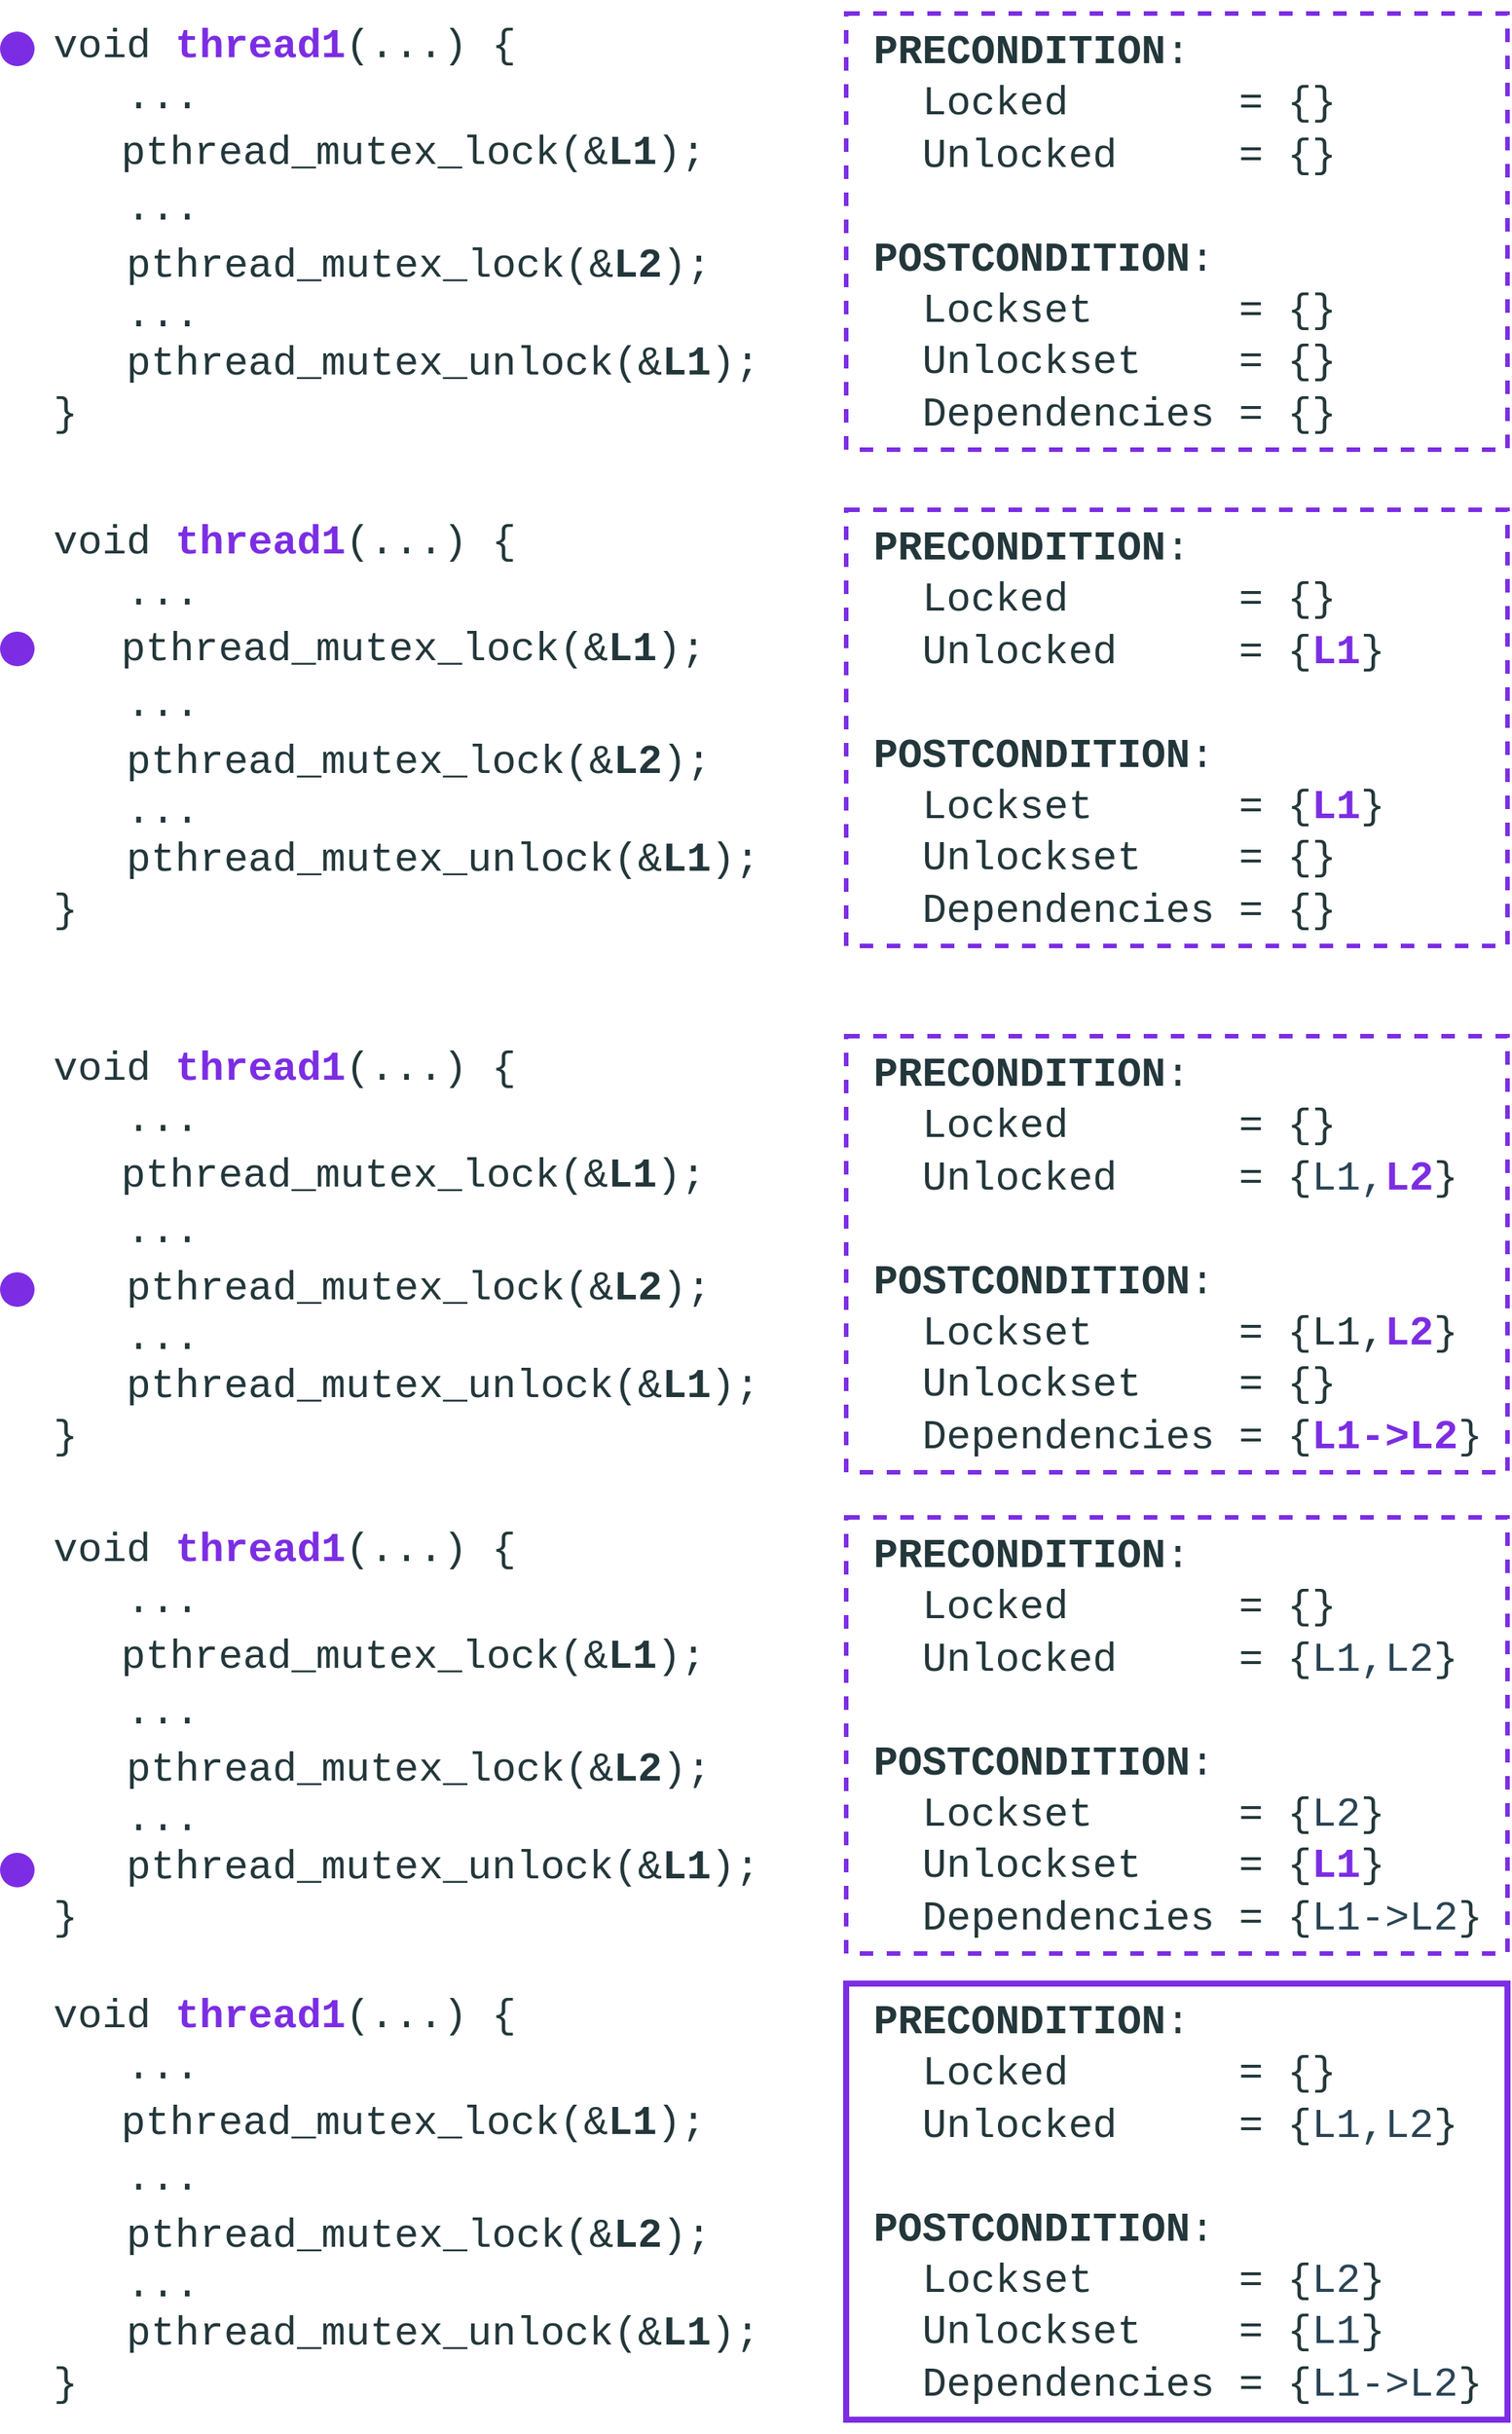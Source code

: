 <mxfile version="15.6.8" type="device"><diagram id="uquq1hzny3rS7tJrx0Bn" name="Page-1"><mxGraphModel dx="-223" dy="-286" grid="1" gridSize="10" guides="1" tooltips="1" connect="1" arrows="1" fold="1" page="1" pageScale="1" pageWidth="1169" pageHeight="827" math="0" shadow="0"><root><mxCell id="0"/><mxCell id="1" parent="0"/><mxCell id="RF2zgm_SK1Zi8dZVc-mU-4" value="" style="group" parent="1" vertex="1" connectable="0"><mxGeometry x="2000" y="1270" width="1003" height="290" as="geometry"/></mxCell><mxCell id="RF2zgm_SK1Zi8dZVc-mU-1" value="&lt;p style=&quot;line-height: 250%&quot;&gt;&lt;/p&gt;&lt;div style=&quot;text-align: left ; font-size: 27px&quot;&gt;&lt;font style=&quot;font-size: 27px&quot;&gt;&lt;font face=&quot;Courier New&quot; style=&quot;color: rgb(35 , 55 , 59) ; font-size: 27px&quot;&gt;void &lt;/font&gt;&lt;font face=&quot;Courier New&quot; style=&quot;font-size: 27px&quot; color=&quot;#7c2de3&quot;&gt;&lt;b&gt;thread1&lt;/b&gt;&lt;/font&gt;&lt;font face=&quot;Courier New&quot; style=&quot;color: rgb(35 , 55 , 59) ; font-size: 27px&quot;&gt;(...) {&lt;/font&gt;&lt;/font&gt;&lt;/div&gt;&lt;div style=&quot;text-align: left ; font-size: 27px&quot;&gt;&lt;font face=&quot;Courier New&quot; style=&quot;color: rgb(35 , 55 , 59) ; font-size: 27px&quot;&gt;&amp;nbsp; &amp;nbsp;...&lt;/font&gt;&lt;/div&gt;&lt;div style=&quot;text-align: left ; font-size: 27px&quot;&gt;&lt;font color=&quot;#23373b&quot; style=&quot;line-height: 140% ; font-size: 27px&quot;&gt;&amp;nbsp; &amp;nbsp; &amp;nbsp; &lt;font face=&quot;Courier New&quot; style=&quot;font-size: 27px&quot;&gt;pthread_mutex_lock(&amp;amp;&lt;b&gt;&lt;font style=&quot;font-size: 27px&quot;&gt;L1&lt;/font&gt;&lt;/b&gt;);&lt;/font&gt;&lt;/font&gt;&lt;/div&gt;&lt;div style=&quot;text-align: left ; font-size: 27px&quot;&gt;&lt;font face=&quot;Courier New&quot; color=&quot;#23373b&quot; style=&quot;line-height: 140% ; font-size: 27px&quot;&gt;&amp;nbsp; &amp;nbsp;...&lt;/font&gt;&lt;/div&gt;&lt;font style=&quot;font-size: 27px&quot;&gt;&lt;span style=&quot;color: rgb(35 , 55 , 59) ; font-family: &amp;#34;courier new&amp;#34; ; text-align: left&quot;&gt;&amp;nbsp;pthread_mutex_lock(&amp;amp;&lt;/span&gt;&lt;b style=&quot;color: rgb(35 , 55 , 59) ; font-family: &amp;#34;courier new&amp;#34; ; text-align: left&quot;&gt;&lt;font style=&quot;font-size: 27px&quot;&gt;L2&lt;/font&gt;&lt;/b&gt;&lt;span style=&quot;color: rgb(35 , 55 , 59) ; font-family: &amp;#34;courier new&amp;#34;&quot;&gt;);&lt;br&gt;&lt;div style=&quot;text-align: left&quot;&gt;&lt;span&gt;&amp;nbsp; &amp;nbsp;...&lt;/span&gt;&lt;/div&gt;&lt;/span&gt;&lt;span style=&quot;color: rgb(35 , 55 , 59) ; font-family: &amp;#34;courier new&amp;#34;&quot;&gt;&lt;div style=&quot;text-align: left&quot;&gt;&lt;span&gt;&amp;nbsp; &amp;nbsp;pthread_mutex_unlock(&amp;amp;&lt;/span&gt;&lt;b style=&quot;text-align: left&quot;&gt;L1&lt;/b&gt;&lt;span style=&quot;text-align: left&quot;&gt;);&lt;/span&gt;&lt;/div&gt;&lt;/span&gt;&lt;/font&gt;&lt;div style=&quot;text-align: left ; font-size: 27px&quot;&gt;&lt;font style=&quot;line-height: 140% ; font-size: 27px&quot; face=&quot;Courier New&quot; color=&quot;#23373b&quot;&gt;}&lt;/font&gt;&lt;/div&gt;&lt;p&gt;&lt;/p&gt;" style="rounded=1;whiteSpace=wrap;html=1;arcSize=6;fillColor=none;strokeColor=none;" parent="RF2zgm_SK1Zi8dZVc-mU-4" vertex="1"><mxGeometry x="23" y="56.5" width="495" height="177" as="geometry"/></mxCell><mxCell id="RF2zgm_SK1Zi8dZVc-mU-2" value="" style="ellipse;whiteSpace=wrap;html=1;aspect=fixed;shadow=0;comic=0;strokeColor=none;fillColor=#7C2DE3;" parent="RF2zgm_SK1Zi8dZVc-mU-4" vertex="1"><mxGeometry y="81" width="23" height="23" as="geometry"/></mxCell><mxCell id="RF2zgm_SK1Zi8dZVc-mU-3" value="&lt;font style=&quot;font-size: 27px&quot;&gt;&lt;font face=&quot;Courier New&quot; style=&quot;font-size: 27px&quot;&gt;&lt;b style=&quot;color: rgb(35 , 55 , 59)&quot;&gt;&amp;nbsp;PRECONDITION&lt;/b&gt;&lt;font color=&quot;#23373b&quot;&gt;:&lt;/font&gt;&lt;br&gt;&lt;font color=&quot;#23373b&quot;&gt;&amp;nbsp; &amp;nbsp;Locked&amp;nbsp; &amp;nbsp; &amp;nbsp; &amp;nbsp;= {}&lt;/font&gt;&lt;br&gt;&lt;font color=&quot;#23373b&quot;&gt;&amp;nbsp; &amp;nbsp;Unlocked&amp;nbsp; &amp;nbsp; &amp;nbsp;= {&lt;/font&gt;&lt;b&gt;&lt;font color=&quot;#7c2de3&quot;&gt;L1&lt;/font&gt;&lt;/b&gt;&lt;font color=&quot;#23373b&quot;&gt;}&lt;/font&gt;&lt;br&gt;&lt;br&gt;&lt;b style=&quot;color: rgb(35 , 55 , 59)&quot;&gt;&amp;nbsp;POSTCONDITION&lt;/b&gt;&lt;font color=&quot;#23373b&quot;&gt;:&lt;/font&gt;&lt;br&gt;&lt;font color=&quot;#23373b&quot;&gt;&amp;nbsp; &amp;nbsp;Lockset&amp;nbsp; &amp;nbsp; &amp;nbsp; = {&lt;/font&gt;&lt;/font&gt;&lt;span style=&quot;font-family: &amp;#34;courier new&amp;#34;&quot;&gt;&lt;b&gt;&lt;font color=&quot;#7c2de3&quot;&gt;L1&lt;/font&gt;&lt;/b&gt;&lt;/span&gt;&lt;font face=&quot;Courier New&quot; style=&quot;font-size: 27px&quot;&gt;&lt;font color=&quot;#23373b&quot;&gt;}&amp;nbsp;&lt;/font&gt;&lt;br&gt;&lt;font color=&quot;#23373b&quot;&gt;&amp;nbsp; &amp;nbsp;Unlockset&amp;nbsp; &amp;nbsp;&amp;nbsp;&lt;/font&gt;&lt;/font&gt;&lt;font face=&quot;Courier New&quot; style=&quot;font-size: 27px&quot;&gt;&lt;font color=&quot;#23373b&quot;&gt;= {&lt;/font&gt;&lt;/font&gt;&lt;font face=&quot;Courier New&quot; style=&quot;font-size: 27px&quot;&gt;&lt;font color=&quot;#23373b&quot;&gt;}&amp;nbsp;&lt;/font&gt;&lt;br&gt;&lt;font color=&quot;#23373b&quot;&gt;&amp;nbsp; &amp;nbsp;Dependencies = {&lt;/font&gt;&lt;font color=&quot;#23373b&quot;&gt;}&lt;/font&gt;&lt;/font&gt;&lt;font face=&quot;Courier New&quot; style=&quot;font-size: 27px&quot; color=&quot;#23373b&quot;&gt;&amp;nbsp;&lt;/font&gt;&lt;/font&gt;" style="rounded=0;whiteSpace=wrap;html=1;strokeColor=#7C2DE3;fillColor=none;align=left;strokeWidth=3;dashed=1;" parent="RF2zgm_SK1Zi8dZVc-mU-4" vertex="1"><mxGeometry x="563" width="440" height="290" as="geometry"/></mxCell><mxCell id="RF2zgm_SK1Zi8dZVc-mU-5" value="" style="group" parent="1" vertex="1" connectable="0"><mxGeometry x="2000" y="940" width="1003" height="290" as="geometry"/></mxCell><mxCell id="RF2zgm_SK1Zi8dZVc-mU-6" value="&lt;p style=&quot;line-height: 250%&quot;&gt;&lt;/p&gt;&lt;div style=&quot;text-align: left ; font-size: 27px&quot;&gt;&lt;font style=&quot;font-size: 27px&quot;&gt;&lt;font face=&quot;Courier New&quot; style=&quot;color: rgb(35 , 55 , 59) ; font-size: 27px&quot;&gt;void &lt;/font&gt;&lt;font face=&quot;Courier New&quot; style=&quot;font-size: 27px&quot; color=&quot;#7c2de3&quot;&gt;&lt;b&gt;thread1&lt;/b&gt;&lt;/font&gt;&lt;font face=&quot;Courier New&quot; style=&quot;color: rgb(35 , 55 , 59) ; font-size: 27px&quot;&gt;(...) {&lt;/font&gt;&lt;/font&gt;&lt;/div&gt;&lt;div style=&quot;text-align: left ; font-size: 27px&quot;&gt;&lt;font face=&quot;Courier New&quot; style=&quot;color: rgb(35 , 55 , 59) ; font-size: 27px&quot;&gt;&amp;nbsp; &amp;nbsp;...&lt;/font&gt;&lt;/div&gt;&lt;div style=&quot;text-align: left ; font-size: 27px&quot;&gt;&lt;font color=&quot;#23373b&quot; style=&quot;line-height: 140% ; font-size: 27px&quot;&gt;&amp;nbsp; &amp;nbsp; &amp;nbsp; &lt;font face=&quot;Courier New&quot; style=&quot;font-size: 27px&quot;&gt;pthread_mutex_lock(&amp;amp;&lt;b&gt;&lt;font style=&quot;font-size: 27px&quot;&gt;L1&lt;/font&gt;&lt;/b&gt;);&lt;/font&gt;&lt;/font&gt;&lt;/div&gt;&lt;div style=&quot;text-align: left ; font-size: 27px&quot;&gt;&lt;font face=&quot;Courier New&quot; color=&quot;#23373b&quot; style=&quot;line-height: 140% ; font-size: 27px&quot;&gt;&amp;nbsp; &amp;nbsp;...&lt;/font&gt;&lt;/div&gt;&lt;font style=&quot;font-size: 27px&quot;&gt;&lt;span style=&quot;color: rgb(35 , 55 , 59) ; font-family: &amp;#34;courier new&amp;#34; ; text-align: left&quot;&gt;&amp;nbsp;pthread_mutex_lock(&amp;amp;&lt;/span&gt;&lt;b style=&quot;color: rgb(35 , 55 , 59) ; font-family: &amp;#34;courier new&amp;#34; ; text-align: left&quot;&gt;&lt;font style=&quot;font-size: 27px&quot;&gt;L2&lt;/font&gt;&lt;/b&gt;&lt;span style=&quot;color: rgb(35 , 55 , 59) ; font-family: &amp;#34;courier new&amp;#34;&quot;&gt;);&lt;br&gt;&lt;div style=&quot;text-align: left&quot;&gt;&lt;span&gt;&amp;nbsp; &amp;nbsp;...&lt;/span&gt;&lt;/div&gt;&lt;/span&gt;&lt;span style=&quot;color: rgb(35 , 55 , 59) ; font-family: &amp;#34;courier new&amp;#34;&quot;&gt;&lt;div style=&quot;text-align: left&quot;&gt;&lt;span&gt;&amp;nbsp; &amp;nbsp;pthread_mutex_unlock(&amp;amp;&lt;/span&gt;&lt;b style=&quot;text-align: left&quot;&gt;L1&lt;/b&gt;&lt;span style=&quot;text-align: left&quot;&gt;);&lt;/span&gt;&lt;/div&gt;&lt;/span&gt;&lt;/font&gt;&lt;div style=&quot;text-align: left ; font-size: 27px&quot;&gt;&lt;font style=&quot;line-height: 140% ; font-size: 27px&quot; face=&quot;Courier New&quot; color=&quot;#23373b&quot;&gt;}&lt;/font&gt;&lt;/div&gt;&lt;p&gt;&lt;/p&gt;" style="rounded=1;whiteSpace=wrap;html=1;arcSize=6;fillColor=none;strokeColor=none;" parent="RF2zgm_SK1Zi8dZVc-mU-5" vertex="1"><mxGeometry x="23" y="56.5" width="495" height="177" as="geometry"/></mxCell><mxCell id="RF2zgm_SK1Zi8dZVc-mU-7" value="" style="ellipse;whiteSpace=wrap;html=1;aspect=fixed;shadow=0;comic=0;strokeColor=none;fillColor=#7C2DE3;" parent="RF2zgm_SK1Zi8dZVc-mU-5" vertex="1"><mxGeometry y="12" width="23" height="23" as="geometry"/></mxCell><mxCell id="RF2zgm_SK1Zi8dZVc-mU-8" value="&lt;font style=&quot;font-size: 27px&quot;&gt;&lt;font face=&quot;Courier New&quot; style=&quot;font-size: 27px&quot;&gt;&lt;b style=&quot;color: rgb(35 , 55 , 59)&quot;&gt;&amp;nbsp;PRECONDITION&lt;/b&gt;&lt;font color=&quot;#23373b&quot;&gt;:&lt;/font&gt;&lt;br&gt;&lt;font color=&quot;#23373b&quot;&gt;&amp;nbsp; &amp;nbsp;Locked&amp;nbsp; &amp;nbsp; &amp;nbsp; &amp;nbsp;= {}&lt;/font&gt;&lt;br&gt;&lt;font color=&quot;#23373b&quot;&gt;&amp;nbsp; &amp;nbsp;Unlocked&amp;nbsp; &amp;nbsp; &amp;nbsp;= {&lt;/font&gt;&lt;font color=&quot;#23373b&quot;&gt;}&lt;/font&gt;&lt;br&gt;&lt;br&gt;&lt;b style=&quot;color: rgb(35 , 55 , 59)&quot;&gt;&amp;nbsp;POSTCONDITION&lt;/b&gt;&lt;font color=&quot;#23373b&quot;&gt;:&lt;/font&gt;&lt;br&gt;&lt;font color=&quot;#23373b&quot;&gt;&amp;nbsp; &amp;nbsp;Lockset&amp;nbsp; &amp;nbsp; &amp;nbsp; = {&lt;/font&gt;&lt;/font&gt;&lt;font face=&quot;Courier New&quot; style=&quot;font-size: 27px&quot;&gt;&lt;font color=&quot;#23373b&quot;&gt;}&amp;nbsp;&lt;/font&gt;&lt;br&gt;&lt;font color=&quot;#23373b&quot;&gt;&amp;nbsp; &amp;nbsp;Unlockset&amp;nbsp; &amp;nbsp;&amp;nbsp;&lt;/font&gt;&lt;/font&gt;&lt;font face=&quot;Courier New&quot; style=&quot;font-size: 27px&quot;&gt;&lt;font color=&quot;#23373b&quot;&gt;= {&lt;/font&gt;&lt;/font&gt;&lt;font face=&quot;Courier New&quot; style=&quot;font-size: 27px&quot;&gt;&lt;font color=&quot;#23373b&quot;&gt;}&amp;nbsp;&lt;/font&gt;&lt;br&gt;&lt;font color=&quot;#23373b&quot;&gt;&amp;nbsp; &amp;nbsp;Dependencies = {&lt;/font&gt;&lt;font color=&quot;#23373b&quot;&gt;}&lt;/font&gt;&lt;/font&gt;&lt;font face=&quot;Courier New&quot; style=&quot;font-size: 27px&quot; color=&quot;#23373b&quot;&gt;&amp;nbsp;&lt;/font&gt;&lt;/font&gt;" style="rounded=0;whiteSpace=wrap;html=1;strokeColor=#7C2DE3;fillColor=none;align=left;strokeWidth=3;dashed=1;" parent="RF2zgm_SK1Zi8dZVc-mU-5" vertex="1"><mxGeometry x="563" width="440" height="290" as="geometry"/></mxCell><mxCell id="RF2zgm_SK1Zi8dZVc-mU-9" value="" style="group" parent="1" vertex="1" connectable="0"><mxGeometry x="2000" y="1620" width="1003" height="290" as="geometry"/></mxCell><mxCell id="RF2zgm_SK1Zi8dZVc-mU-10" value="&lt;p style=&quot;line-height: 250%&quot;&gt;&lt;/p&gt;&lt;div style=&quot;text-align: left ; font-size: 27px&quot;&gt;&lt;font style=&quot;font-size: 27px&quot;&gt;&lt;font face=&quot;Courier New&quot; style=&quot;color: rgb(35 , 55 , 59) ; font-size: 27px&quot;&gt;void &lt;/font&gt;&lt;font face=&quot;Courier New&quot; style=&quot;font-size: 27px&quot; color=&quot;#7c2de3&quot;&gt;&lt;b&gt;thread1&lt;/b&gt;&lt;/font&gt;&lt;font face=&quot;Courier New&quot; style=&quot;color: rgb(35 , 55 , 59) ; font-size: 27px&quot;&gt;(...) {&lt;/font&gt;&lt;/font&gt;&lt;/div&gt;&lt;div style=&quot;text-align: left ; font-size: 27px&quot;&gt;&lt;font face=&quot;Courier New&quot; style=&quot;color: rgb(35 , 55 , 59) ; font-size: 27px&quot;&gt;&amp;nbsp; &amp;nbsp;...&lt;/font&gt;&lt;/div&gt;&lt;div style=&quot;text-align: left ; font-size: 27px&quot;&gt;&lt;font color=&quot;#23373b&quot; style=&quot;line-height: 140% ; font-size: 27px&quot;&gt;&amp;nbsp; &amp;nbsp; &amp;nbsp; &lt;font face=&quot;Courier New&quot; style=&quot;font-size: 27px&quot;&gt;pthread_mutex_lock(&amp;amp;&lt;b&gt;&lt;font style=&quot;font-size: 27px&quot;&gt;L1&lt;/font&gt;&lt;/b&gt;);&lt;/font&gt;&lt;/font&gt;&lt;/div&gt;&lt;div style=&quot;text-align: left ; font-size: 27px&quot;&gt;&lt;font face=&quot;Courier New&quot; color=&quot;#23373b&quot; style=&quot;line-height: 140% ; font-size: 27px&quot;&gt;&amp;nbsp; &amp;nbsp;...&lt;/font&gt;&lt;/div&gt;&lt;font style=&quot;font-size: 27px&quot;&gt;&lt;span style=&quot;color: rgb(35 , 55 , 59) ; font-family: &amp;#34;courier new&amp;#34; ; text-align: left&quot;&gt;&amp;nbsp;pthread_mutex_lock(&amp;amp;&lt;/span&gt;&lt;b style=&quot;color: rgb(35 , 55 , 59) ; font-family: &amp;#34;courier new&amp;#34; ; text-align: left&quot;&gt;&lt;font style=&quot;font-size: 27px&quot;&gt;L2&lt;/font&gt;&lt;/b&gt;&lt;span style=&quot;color: rgb(35 , 55 , 59) ; font-family: &amp;#34;courier new&amp;#34;&quot;&gt;);&lt;br&gt;&lt;div style=&quot;text-align: left&quot;&gt;&lt;span&gt;&amp;nbsp; &amp;nbsp;...&lt;/span&gt;&lt;/div&gt;&lt;/span&gt;&lt;span style=&quot;color: rgb(35 , 55 , 59) ; font-family: &amp;#34;courier new&amp;#34;&quot;&gt;&lt;div style=&quot;text-align: left&quot;&gt;&lt;span&gt;&amp;nbsp; &amp;nbsp;pthread_mutex_unlock(&amp;amp;&lt;/span&gt;&lt;b style=&quot;text-align: left&quot;&gt;L1&lt;/b&gt;&lt;span style=&quot;text-align: left&quot;&gt;);&lt;/span&gt;&lt;/div&gt;&lt;/span&gt;&lt;/font&gt;&lt;div style=&quot;text-align: left ; font-size: 27px&quot;&gt;&lt;font style=&quot;line-height: 140% ; font-size: 27px&quot; face=&quot;Courier New&quot; color=&quot;#23373b&quot;&gt;}&lt;/font&gt;&lt;/div&gt;&lt;p&gt;&lt;/p&gt;" style="rounded=1;whiteSpace=wrap;html=1;arcSize=6;fillColor=none;strokeColor=none;" parent="RF2zgm_SK1Zi8dZVc-mU-9" vertex="1"><mxGeometry x="23" y="56.5" width="495" height="177" as="geometry"/></mxCell><mxCell id="RF2zgm_SK1Zi8dZVc-mU-11" value="" style="ellipse;whiteSpace=wrap;html=1;aspect=fixed;shadow=0;comic=0;strokeColor=none;fillColor=#7C2DE3;" parent="RF2zgm_SK1Zi8dZVc-mU-9" vertex="1"><mxGeometry y="157" width="23" height="23" as="geometry"/></mxCell><mxCell id="RF2zgm_SK1Zi8dZVc-mU-12" value="&lt;font style=&quot;font-size: 27px&quot;&gt;&lt;font face=&quot;Courier New&quot; style=&quot;font-size: 27px&quot;&gt;&lt;b style=&quot;color: rgb(35 , 55 , 59)&quot;&gt;&amp;nbsp;PRECONDITION&lt;/b&gt;&lt;font color=&quot;#23373b&quot;&gt;:&lt;/font&gt;&lt;br&gt;&lt;font color=&quot;#23373b&quot;&gt;&amp;nbsp; &amp;nbsp;Locked&amp;nbsp; &amp;nbsp; &amp;nbsp; &amp;nbsp;= {}&lt;/font&gt;&lt;br&gt;&lt;font color=&quot;#23373b&quot;&gt;&amp;nbsp; &amp;nbsp;Unlocked&amp;nbsp; &amp;nbsp; &amp;nbsp;= {&lt;/font&gt;&lt;font color=&quot;#2a4455&quot;&gt;L1,&lt;/font&gt;&lt;font color=&quot;#7c2de3&quot;&gt;&lt;b&gt;L2&lt;/b&gt;&lt;/font&gt;&lt;font color=&quot;#23373b&quot;&gt;}&lt;/font&gt;&lt;br&gt;&lt;br&gt;&lt;b style=&quot;color: rgb(35 , 55 , 59)&quot;&gt;&amp;nbsp;POSTCONDITION&lt;/b&gt;&lt;font color=&quot;#23373b&quot;&gt;:&lt;/font&gt;&lt;br&gt;&lt;font color=&quot;#23373b&quot;&gt;&amp;nbsp; &amp;nbsp;Lockset&amp;nbsp; &amp;nbsp; &amp;nbsp; = {L1,&lt;/font&gt;&lt;/font&gt;&lt;span style=&quot;font-family: &amp;#34;courier new&amp;#34;&quot;&gt;&lt;b&gt;&lt;font color=&quot;#7c2de3&quot;&gt;L2&lt;/font&gt;&lt;/b&gt;&lt;/span&gt;&lt;font face=&quot;Courier New&quot; style=&quot;font-size: 27px&quot;&gt;&lt;font color=&quot;#23373b&quot;&gt;}&amp;nbsp;&lt;/font&gt;&lt;br&gt;&lt;font color=&quot;#23373b&quot;&gt;&amp;nbsp; &amp;nbsp;Unlockset&amp;nbsp; &amp;nbsp;&amp;nbsp;&lt;/font&gt;&lt;/font&gt;&lt;font face=&quot;Courier New&quot; style=&quot;font-size: 27px&quot;&gt;&lt;font color=&quot;#23373b&quot;&gt;= {&lt;/font&gt;&lt;/font&gt;&lt;font face=&quot;Courier New&quot; style=&quot;font-size: 27px&quot;&gt;&lt;font color=&quot;#23373b&quot;&gt;}&amp;nbsp;&lt;/font&gt;&lt;br&gt;&lt;font color=&quot;#23373b&quot;&gt;&amp;nbsp; &amp;nbsp;Dependencies = {&lt;/font&gt;&lt;font color=&quot;#7c2de3&quot;&gt;&lt;b&gt;L1-&amp;gt;L2&lt;/b&gt;&lt;/font&gt;&lt;font color=&quot;#23373b&quot;&gt;}&lt;/font&gt;&lt;/font&gt;&lt;font face=&quot;Courier New&quot; style=&quot;font-size: 27px&quot; color=&quot;#23373b&quot;&gt;&amp;nbsp;&lt;/font&gt;&lt;/font&gt;" style="rounded=0;whiteSpace=wrap;html=1;strokeColor=#7C2DE3;fillColor=none;align=left;strokeWidth=3;dashed=1;" parent="RF2zgm_SK1Zi8dZVc-mU-9" vertex="1"><mxGeometry x="563" width="440" height="290" as="geometry"/></mxCell><mxCell id="RF2zgm_SK1Zi8dZVc-mU-13" value="" style="group" parent="1" vertex="1" connectable="0"><mxGeometry x="2000" y="1940" width="1003" height="290" as="geometry"/></mxCell><mxCell id="RF2zgm_SK1Zi8dZVc-mU-14" value="&lt;p style=&quot;line-height: 250%&quot;&gt;&lt;/p&gt;&lt;div style=&quot;text-align: left ; font-size: 27px&quot;&gt;&lt;font style=&quot;font-size: 27px&quot;&gt;&lt;font face=&quot;Courier New&quot; style=&quot;color: rgb(35 , 55 , 59) ; font-size: 27px&quot;&gt;void &lt;/font&gt;&lt;font face=&quot;Courier New&quot; style=&quot;font-size: 27px&quot; color=&quot;#7c2de3&quot;&gt;&lt;b&gt;thread1&lt;/b&gt;&lt;/font&gt;&lt;font face=&quot;Courier New&quot; style=&quot;color: rgb(35 , 55 , 59) ; font-size: 27px&quot;&gt;(...) {&lt;/font&gt;&lt;/font&gt;&lt;/div&gt;&lt;div style=&quot;text-align: left ; font-size: 27px&quot;&gt;&lt;font face=&quot;Courier New&quot; style=&quot;color: rgb(35 , 55 , 59) ; font-size: 27px&quot;&gt;&amp;nbsp; &amp;nbsp;...&lt;/font&gt;&lt;/div&gt;&lt;div style=&quot;text-align: left ; font-size: 27px&quot;&gt;&lt;font color=&quot;#23373b&quot; style=&quot;line-height: 140% ; font-size: 27px&quot;&gt;&amp;nbsp; &amp;nbsp; &amp;nbsp; &lt;font face=&quot;Courier New&quot; style=&quot;font-size: 27px&quot;&gt;pthread_mutex_lock(&amp;amp;&lt;b&gt;&lt;font style=&quot;font-size: 27px&quot;&gt;L1&lt;/font&gt;&lt;/b&gt;);&lt;/font&gt;&lt;/font&gt;&lt;/div&gt;&lt;div style=&quot;text-align: left ; font-size: 27px&quot;&gt;&lt;font face=&quot;Courier New&quot; color=&quot;#23373b&quot; style=&quot;line-height: 140% ; font-size: 27px&quot;&gt;&amp;nbsp; &amp;nbsp;...&lt;/font&gt;&lt;/div&gt;&lt;font style=&quot;font-size: 27px&quot;&gt;&lt;span style=&quot;color: rgb(35 , 55 , 59) ; font-family: &amp;#34;courier new&amp;#34; ; text-align: left&quot;&gt;&amp;nbsp;pthread_mutex_lock(&amp;amp;&lt;/span&gt;&lt;b style=&quot;color: rgb(35 , 55 , 59) ; font-family: &amp;#34;courier new&amp;#34; ; text-align: left&quot;&gt;&lt;font style=&quot;font-size: 27px&quot;&gt;L2&lt;/font&gt;&lt;/b&gt;&lt;span style=&quot;color: rgb(35 , 55 , 59) ; font-family: &amp;#34;courier new&amp;#34;&quot;&gt;);&lt;br&gt;&lt;div style=&quot;text-align: left&quot;&gt;&lt;span&gt;&amp;nbsp; &amp;nbsp;...&lt;/span&gt;&lt;/div&gt;&lt;/span&gt;&lt;span style=&quot;color: rgb(35 , 55 , 59) ; font-family: &amp;#34;courier new&amp;#34;&quot;&gt;&lt;div style=&quot;text-align: left&quot;&gt;&lt;span&gt;&amp;nbsp; &amp;nbsp;pthread_mutex_unlock(&amp;amp;&lt;/span&gt;&lt;b style=&quot;text-align: left&quot;&gt;L1&lt;/b&gt;&lt;span style=&quot;text-align: left&quot;&gt;);&lt;/span&gt;&lt;/div&gt;&lt;/span&gt;&lt;/font&gt;&lt;div style=&quot;text-align: left ; font-size: 27px&quot;&gt;&lt;font style=&quot;line-height: 140% ; font-size: 27px&quot; face=&quot;Courier New&quot; color=&quot;#23373b&quot;&gt;}&lt;/font&gt;&lt;/div&gt;&lt;p&gt;&lt;/p&gt;" style="rounded=1;whiteSpace=wrap;html=1;arcSize=6;fillColor=none;strokeColor=none;" parent="RF2zgm_SK1Zi8dZVc-mU-13" vertex="1"><mxGeometry x="23" y="56.5" width="495" height="177" as="geometry"/></mxCell><mxCell id="RF2zgm_SK1Zi8dZVc-mU-15" value="" style="ellipse;whiteSpace=wrap;html=1;aspect=fixed;shadow=0;comic=0;strokeColor=none;fillColor=#7C2DE3;" parent="RF2zgm_SK1Zi8dZVc-mU-13" vertex="1"><mxGeometry y="223" width="23" height="23" as="geometry"/></mxCell><mxCell id="RF2zgm_SK1Zi8dZVc-mU-16" value="&lt;font style=&quot;font-size: 27px&quot;&gt;&lt;font face=&quot;Courier New&quot; style=&quot;font-size: 27px&quot;&gt;&lt;b style=&quot;color: rgb(35 , 55 , 59)&quot;&gt;&amp;nbsp;PRECONDITION&lt;/b&gt;&lt;font color=&quot;#23373b&quot;&gt;:&lt;/font&gt;&lt;br&gt;&lt;font color=&quot;#23373b&quot;&gt;&amp;nbsp; &amp;nbsp;Locked&amp;nbsp; &amp;nbsp; &amp;nbsp; &amp;nbsp;= {}&lt;/font&gt;&lt;br&gt;&lt;font color=&quot;#23373b&quot;&gt;&amp;nbsp; &amp;nbsp;Unlocked&amp;nbsp; &amp;nbsp; &amp;nbsp;= {&lt;/font&gt;&lt;font color=&quot;#2a4455&quot;&gt;L1,&lt;/font&gt;&lt;font color=&quot;#2a4455&quot;&gt;L2&lt;/font&gt;&lt;font color=&quot;#23373b&quot;&gt;}&lt;/font&gt;&lt;br&gt;&lt;br&gt;&lt;b style=&quot;color: rgb(35 , 55 , 59)&quot;&gt;&amp;nbsp;POSTCONDITION&lt;/b&gt;&lt;font color=&quot;#23373b&quot;&gt;:&lt;/font&gt;&lt;br&gt;&lt;font color=&quot;#23373b&quot;&gt;&amp;nbsp; &amp;nbsp;Lockset&amp;nbsp; &amp;nbsp; &amp;nbsp; = {&lt;/font&gt;&lt;/font&gt;&lt;span style=&quot;font-family: &amp;#34;courier new&amp;#34;&quot;&gt;&lt;font color=&quot;#2a4455&quot;&gt;L2&lt;/font&gt;&lt;/span&gt;&lt;font face=&quot;Courier New&quot; style=&quot;font-size: 27px&quot;&gt;&lt;font color=&quot;#23373b&quot;&gt;}&amp;nbsp;&lt;/font&gt;&lt;br&gt;&lt;font color=&quot;#23373b&quot;&gt;&amp;nbsp; &amp;nbsp;Unlockset&amp;nbsp; &amp;nbsp;&amp;nbsp;&lt;/font&gt;&lt;/font&gt;&lt;font face=&quot;Courier New&quot; style=&quot;font-size: 27px&quot;&gt;&lt;font color=&quot;#23373b&quot;&gt;= {&lt;/font&gt;&lt;/font&gt;&lt;span style=&quot;font-family: &amp;#34;courier new&amp;#34;&quot;&gt;&lt;b&gt;&lt;font color=&quot;#7c2de3&quot;&gt;L1&lt;/font&gt;&lt;/b&gt;&lt;/span&gt;&lt;font face=&quot;Courier New&quot; style=&quot;font-size: 27px&quot;&gt;&lt;font color=&quot;#23373b&quot;&gt;}&amp;nbsp;&lt;/font&gt;&lt;br&gt;&lt;font color=&quot;#23373b&quot;&gt;&amp;nbsp; &amp;nbsp;Dependencies = {&lt;/font&gt;&lt;font color=&quot;#2a4455&quot;&gt;L1-&amp;gt;L2&lt;/font&gt;&lt;font color=&quot;#23373b&quot;&gt;}&lt;/font&gt;&lt;/font&gt;&lt;font face=&quot;Courier New&quot; style=&quot;font-size: 27px&quot; color=&quot;#23373b&quot;&gt;&amp;nbsp;&lt;/font&gt;&lt;/font&gt;" style="rounded=0;whiteSpace=wrap;html=1;strokeColor=#7C2DE3;fillColor=none;align=left;strokeWidth=3;dashed=1;" parent="RF2zgm_SK1Zi8dZVc-mU-13" vertex="1"><mxGeometry x="563" width="440" height="290" as="geometry"/></mxCell><mxCell id="RF2zgm_SK1Zi8dZVc-mU-17" value="" style="group" parent="1" vertex="1" connectable="0"><mxGeometry x="2000" y="2250" width="1003" height="290" as="geometry"/></mxCell><mxCell id="RF2zgm_SK1Zi8dZVc-mU-18" value="&lt;p style=&quot;line-height: 250%&quot;&gt;&lt;/p&gt;&lt;div style=&quot;text-align: left ; font-size: 27px&quot;&gt;&lt;font style=&quot;font-size: 27px&quot;&gt;&lt;font face=&quot;Courier New&quot; style=&quot;color: rgb(35 , 55 , 59) ; font-size: 27px&quot;&gt;void &lt;/font&gt;&lt;font face=&quot;Courier New&quot; style=&quot;font-size: 27px&quot; color=&quot;#7c2de3&quot;&gt;&lt;b&gt;thread1&lt;/b&gt;&lt;/font&gt;&lt;font face=&quot;Courier New&quot; style=&quot;color: rgb(35 , 55 , 59) ; font-size: 27px&quot;&gt;(...) {&lt;/font&gt;&lt;/font&gt;&lt;/div&gt;&lt;div style=&quot;text-align: left ; font-size: 27px&quot;&gt;&lt;font face=&quot;Courier New&quot; style=&quot;color: rgb(35 , 55 , 59) ; font-size: 27px&quot;&gt;&amp;nbsp; &amp;nbsp;...&lt;/font&gt;&lt;/div&gt;&lt;div style=&quot;text-align: left ; font-size: 27px&quot;&gt;&lt;font color=&quot;#23373b&quot; style=&quot;line-height: 140% ; font-size: 27px&quot;&gt;&amp;nbsp; &amp;nbsp; &amp;nbsp; &lt;font face=&quot;Courier New&quot; style=&quot;font-size: 27px&quot;&gt;pthread_mutex_lock(&amp;amp;&lt;b&gt;&lt;font style=&quot;font-size: 27px&quot;&gt;L1&lt;/font&gt;&lt;/b&gt;);&lt;/font&gt;&lt;/font&gt;&lt;/div&gt;&lt;div style=&quot;text-align: left ; font-size: 27px&quot;&gt;&lt;font face=&quot;Courier New&quot; color=&quot;#23373b&quot; style=&quot;line-height: 140% ; font-size: 27px&quot;&gt;&amp;nbsp; &amp;nbsp;...&lt;/font&gt;&lt;/div&gt;&lt;font style=&quot;font-size: 27px&quot;&gt;&lt;span style=&quot;color: rgb(35 , 55 , 59) ; font-family: &amp;#34;courier new&amp;#34; ; text-align: left&quot;&gt;&amp;nbsp;pthread_mutex_lock(&amp;amp;&lt;/span&gt;&lt;b style=&quot;color: rgb(35 , 55 , 59) ; font-family: &amp;#34;courier new&amp;#34; ; text-align: left&quot;&gt;&lt;font style=&quot;font-size: 27px&quot;&gt;L2&lt;/font&gt;&lt;/b&gt;&lt;span style=&quot;color: rgb(35 , 55 , 59) ; font-family: &amp;#34;courier new&amp;#34;&quot;&gt;);&lt;br&gt;&lt;div style=&quot;text-align: left&quot;&gt;&lt;span&gt;&amp;nbsp; &amp;nbsp;...&lt;/span&gt;&lt;/div&gt;&lt;/span&gt;&lt;span style=&quot;color: rgb(35 , 55 , 59) ; font-family: &amp;#34;courier new&amp;#34;&quot;&gt;&lt;div style=&quot;text-align: left&quot;&gt;&lt;span&gt;&amp;nbsp; &amp;nbsp;pthread_mutex_unlock(&amp;amp;&lt;/span&gt;&lt;b style=&quot;text-align: left&quot;&gt;L1&lt;/b&gt;&lt;span style=&quot;text-align: left&quot;&gt;);&lt;/span&gt;&lt;/div&gt;&lt;/span&gt;&lt;/font&gt;&lt;div style=&quot;text-align: left ; font-size: 27px&quot;&gt;&lt;font style=&quot;line-height: 140% ; font-size: 27px&quot; face=&quot;Courier New&quot; color=&quot;#23373b&quot;&gt;}&lt;/font&gt;&lt;/div&gt;&lt;p&gt;&lt;/p&gt;" style="rounded=1;whiteSpace=wrap;html=1;arcSize=6;fillColor=none;strokeColor=none;" parent="RF2zgm_SK1Zi8dZVc-mU-17" vertex="1"><mxGeometry x="23" y="56.5" width="495" height="177" as="geometry"/></mxCell><mxCell id="RF2zgm_SK1Zi8dZVc-mU-20" value="&lt;font style=&quot;font-size: 27px&quot;&gt;&lt;font face=&quot;Courier New&quot; style=&quot;font-size: 27px&quot;&gt;&lt;b style=&quot;color: rgb(35 , 55 , 59)&quot;&gt;&amp;nbsp;PRECONDITION&lt;/b&gt;&lt;font color=&quot;#23373b&quot;&gt;:&lt;/font&gt;&lt;br&gt;&lt;font color=&quot;#23373b&quot;&gt;&amp;nbsp; &amp;nbsp;Locked&amp;nbsp; &amp;nbsp; &amp;nbsp; &amp;nbsp;= {}&lt;/font&gt;&lt;br&gt;&lt;font color=&quot;#23373b&quot;&gt;&amp;nbsp; &amp;nbsp;Unlocked&amp;nbsp; &amp;nbsp; &amp;nbsp;= {&lt;/font&gt;&lt;font color=&quot;#2a4455&quot;&gt;L1,&lt;/font&gt;&lt;font color=&quot;#2a4455&quot;&gt;L2&lt;/font&gt;&lt;font color=&quot;#23373b&quot;&gt;}&lt;/font&gt;&lt;br&gt;&lt;br&gt;&lt;b style=&quot;color: rgb(35 , 55 , 59)&quot;&gt;&amp;nbsp;POSTCONDITION&lt;/b&gt;&lt;font color=&quot;#23373b&quot;&gt;:&lt;/font&gt;&lt;br&gt;&lt;font color=&quot;#23373b&quot;&gt;&amp;nbsp; &amp;nbsp;Lockset&amp;nbsp; &amp;nbsp; &amp;nbsp; = {&lt;/font&gt;&lt;/font&gt;&lt;span style=&quot;font-family: &amp;#34;courier new&amp;#34;&quot;&gt;&lt;font color=&quot;#2a4455&quot;&gt;L2&lt;/font&gt;&lt;/span&gt;&lt;font face=&quot;Courier New&quot; style=&quot;font-size: 27px&quot;&gt;&lt;font color=&quot;#23373b&quot;&gt;}&amp;nbsp;&lt;/font&gt;&lt;br&gt;&lt;font color=&quot;#23373b&quot;&gt;&amp;nbsp; &amp;nbsp;Unlockset&amp;nbsp; &amp;nbsp;&amp;nbsp;&lt;/font&gt;&lt;/font&gt;&lt;font face=&quot;Courier New&quot; style=&quot;font-size: 27px&quot;&gt;&lt;font color=&quot;#23373b&quot;&gt;= {&lt;/font&gt;&lt;/font&gt;&lt;span style=&quot;font-family: &amp;#34;courier new&amp;#34;&quot;&gt;&lt;font color=&quot;#2a4455&quot;&gt;L1&lt;/font&gt;&lt;/span&gt;&lt;font face=&quot;Courier New&quot; style=&quot;font-size: 27px&quot;&gt;&lt;font color=&quot;#23373b&quot;&gt;}&amp;nbsp;&lt;/font&gt;&lt;br&gt;&lt;font color=&quot;#23373b&quot;&gt;&amp;nbsp; &amp;nbsp;Dependencies = {&lt;/font&gt;&lt;font color=&quot;#2a4455&quot;&gt;L1-&amp;gt;L2&lt;/font&gt;&lt;font color=&quot;#23373b&quot;&gt;}&lt;/font&gt;&lt;/font&gt;&lt;font face=&quot;Courier New&quot; style=&quot;font-size: 27px&quot; color=&quot;#23373b&quot;&gt;&amp;nbsp;&lt;/font&gt;&lt;/font&gt;" style="rounded=0;whiteSpace=wrap;html=1;strokeColor=#7C2DE3;fillColor=none;align=left;strokeWidth=4;" parent="RF2zgm_SK1Zi8dZVc-mU-17" vertex="1"><mxGeometry x="563" width="440" height="290" as="geometry"/></mxCell></root></mxGraphModel></diagram></mxfile>
